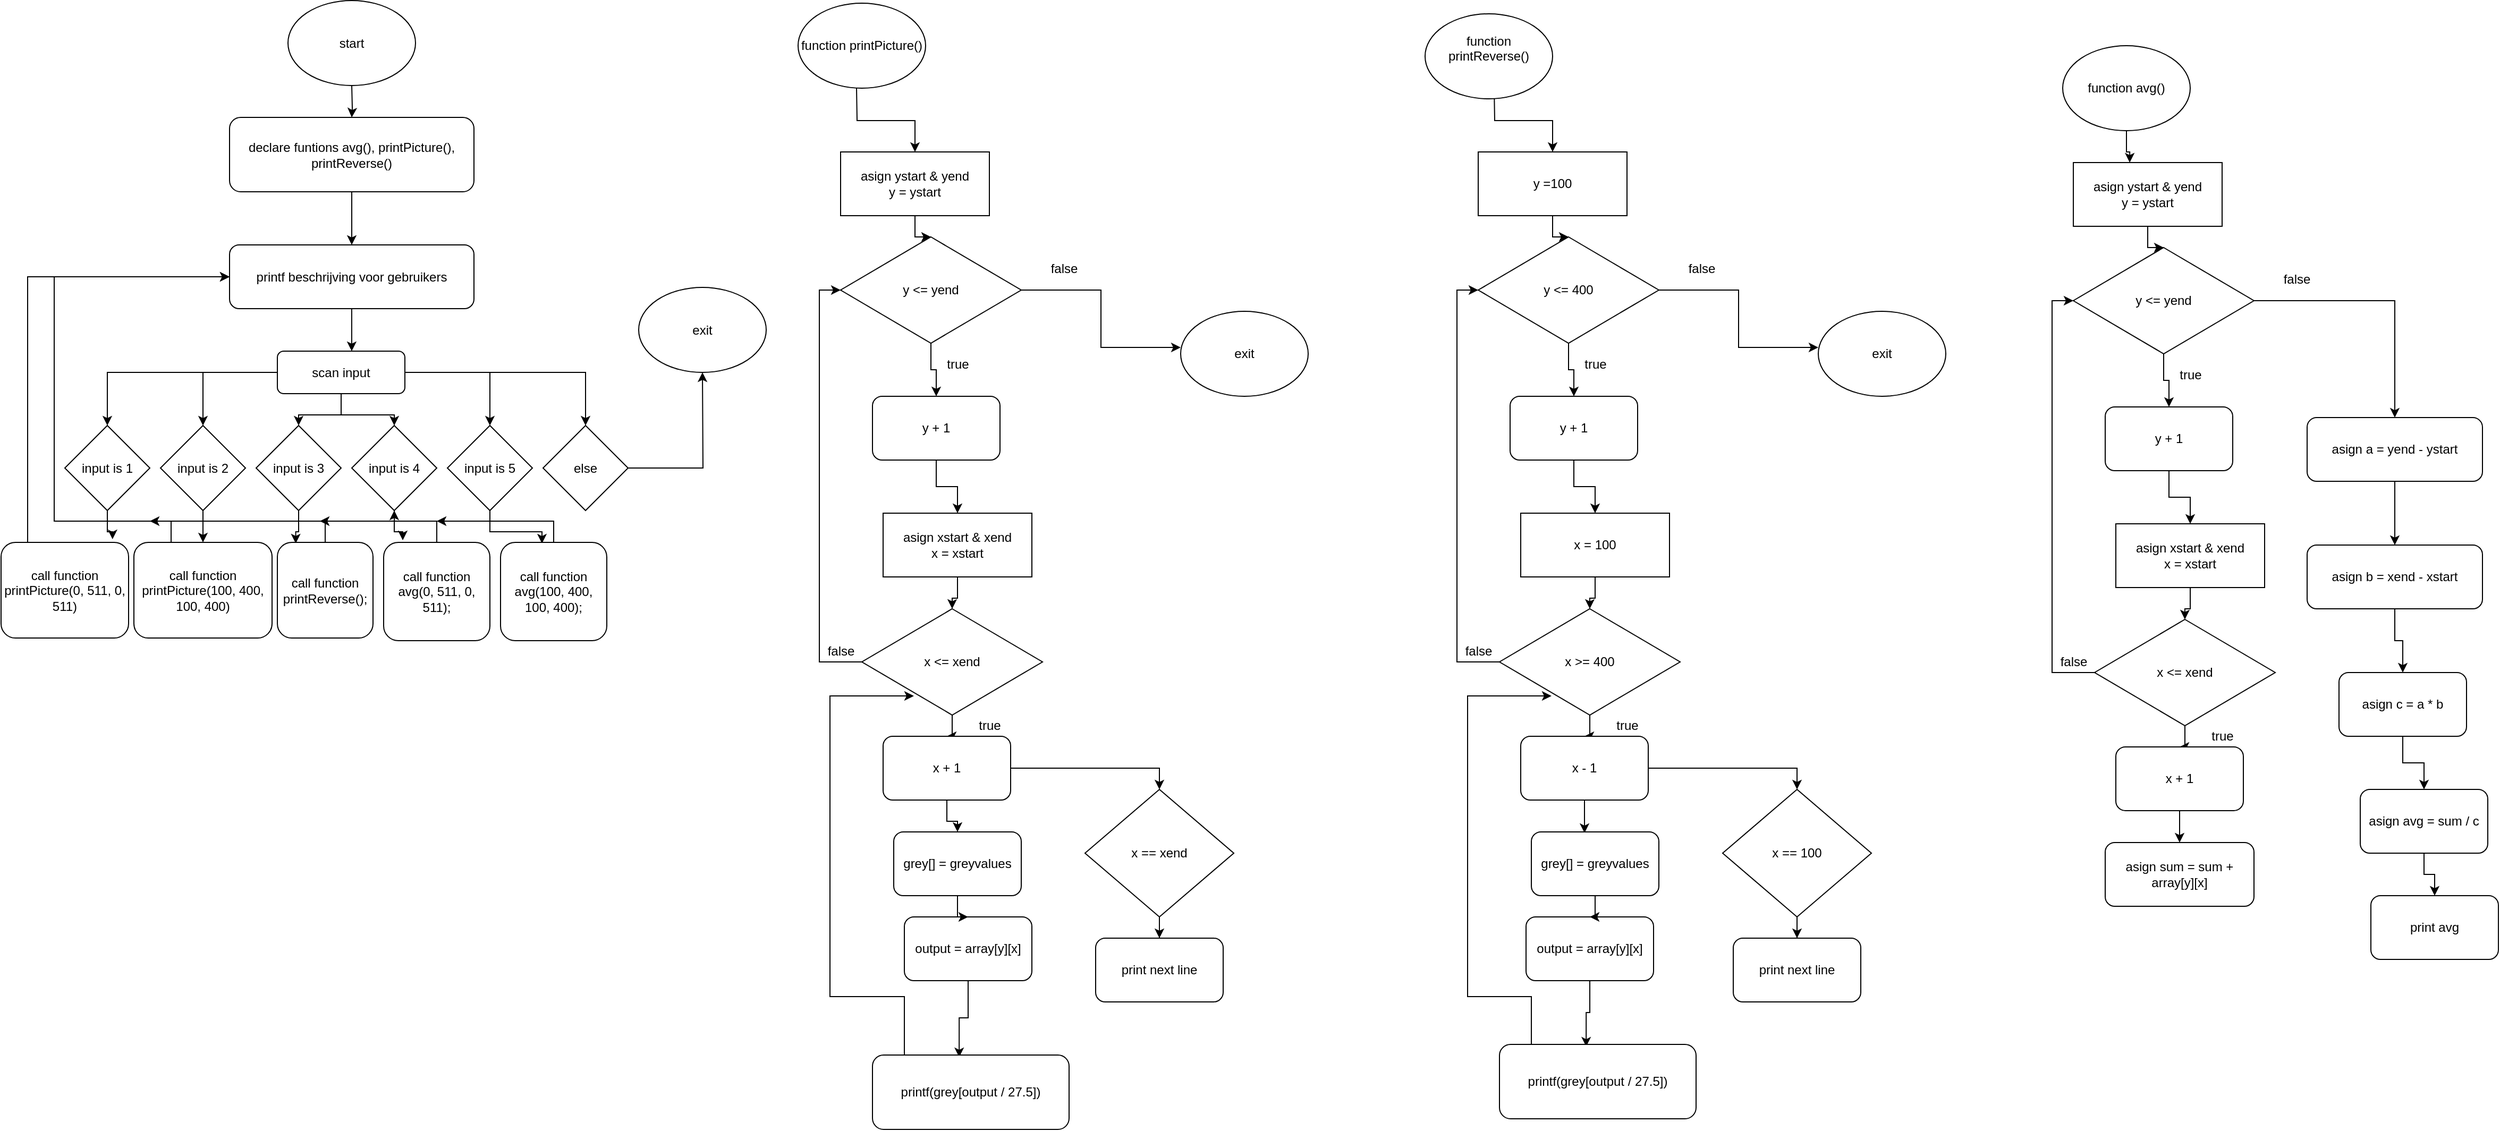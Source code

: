 <mxfile version="15.7.0" type="device"><diagram id="C5RBs43oDa-KdzZeNtuy" name="Page-1"><mxGraphModel dx="2205" dy="969" grid="1" gridSize="10" guides="1" tooltips="1" connect="1" arrows="1" fold="1" page="1" pageScale="1" pageWidth="3300" pageHeight="4681" math="0" shadow="0"><root><mxCell id="WIyWlLk6GJQsqaUBKTNV-0"/><mxCell id="WIyWlLk6GJQsqaUBKTNV-1" parent="WIyWlLk6GJQsqaUBKTNV-0"/><mxCell id="0Nv8H7RHDNcC_Y5Ck9wD-3" style="edgeStyle=orthogonalEdgeStyle;rounded=0;orthogonalLoop=1;jettySize=auto;html=1;" parent="WIyWlLk6GJQsqaUBKTNV-1" target="0Nv8H7RHDNcC_Y5Ck9wD-1" edge="1"><mxGeometry relative="1" as="geometry"><mxPoint x="640" y="157.5" as="sourcePoint"/></mxGeometry></mxCell><mxCell id="0Nv8H7RHDNcC_Y5Ck9wD-5" style="edgeStyle=orthogonalEdgeStyle;rounded=0;orthogonalLoop=1;jettySize=auto;html=1;entryX=0.5;entryY=0;entryDx=0;entryDy=0;" parent="WIyWlLk6GJQsqaUBKTNV-1" source="0Nv8H7RHDNcC_Y5Ck9wD-1" target="0Nv8H7RHDNcC_Y5Ck9wD-4" edge="1"><mxGeometry relative="1" as="geometry"/></mxCell><mxCell id="0Nv8H7RHDNcC_Y5Ck9wD-1" value="declare funtions avg(), printPicture(), printReverse()" style="rounded=1;whiteSpace=wrap;html=1;fontSize=12;glass=0;strokeWidth=1;shadow=0;" parent="WIyWlLk6GJQsqaUBKTNV-1" vertex="1"><mxGeometry x="525" y="187.5" width="230" height="70" as="geometry"/></mxCell><mxCell id="0Nv8H7RHDNcC_Y5Ck9wD-7" style="edgeStyle=orthogonalEdgeStyle;rounded=0;orthogonalLoop=1;jettySize=auto;html=1;entryX=0.583;entryY=0;entryDx=0;entryDy=0;entryPerimeter=0;" parent="WIyWlLk6GJQsqaUBKTNV-1" source="0Nv8H7RHDNcC_Y5Ck9wD-4" target="0Nv8H7RHDNcC_Y5Ck9wD-6" edge="1"><mxGeometry relative="1" as="geometry"/></mxCell><mxCell id="0Nv8H7RHDNcC_Y5Ck9wD-4" value="printf beschrijving voor gebruikers" style="rounded=1;whiteSpace=wrap;html=1;fontSize=12;glass=0;strokeWidth=1;shadow=0;" parent="WIyWlLk6GJQsqaUBKTNV-1" vertex="1"><mxGeometry x="525" y="307.5" width="230" height="60" as="geometry"/></mxCell><mxCell id="0Nv8H7RHDNcC_Y5Ck9wD-36" style="edgeStyle=orthogonalEdgeStyle;rounded=0;orthogonalLoop=1;jettySize=auto;html=1;entryX=0.5;entryY=0;entryDx=0;entryDy=0;" parent="WIyWlLk6GJQsqaUBKTNV-1" source="0Nv8H7RHDNcC_Y5Ck9wD-6" target="0Nv8H7RHDNcC_Y5Ck9wD-8" edge="1"><mxGeometry relative="1" as="geometry"/></mxCell><mxCell id="0Nv8H7RHDNcC_Y5Ck9wD-37" style="edgeStyle=orthogonalEdgeStyle;rounded=0;orthogonalLoop=1;jettySize=auto;html=1;entryX=0.5;entryY=0;entryDx=0;entryDy=0;" parent="WIyWlLk6GJQsqaUBKTNV-1" source="0Nv8H7RHDNcC_Y5Ck9wD-6" target="0Nv8H7RHDNcC_Y5Ck9wD-9" edge="1"><mxGeometry relative="1" as="geometry"/></mxCell><mxCell id="0Nv8H7RHDNcC_Y5Ck9wD-38" style="edgeStyle=orthogonalEdgeStyle;rounded=0;orthogonalLoop=1;jettySize=auto;html=1;" parent="WIyWlLk6GJQsqaUBKTNV-1" source="0Nv8H7RHDNcC_Y5Ck9wD-6" target="0Nv8H7RHDNcC_Y5Ck9wD-10" edge="1"><mxGeometry relative="1" as="geometry"/></mxCell><mxCell id="0Nv8H7RHDNcC_Y5Ck9wD-39" style="edgeStyle=orthogonalEdgeStyle;rounded=0;orthogonalLoop=1;jettySize=auto;html=1;entryX=0.5;entryY=0;entryDx=0;entryDy=0;" parent="WIyWlLk6GJQsqaUBKTNV-1" source="0Nv8H7RHDNcC_Y5Ck9wD-6" target="0Nv8H7RHDNcC_Y5Ck9wD-11" edge="1"><mxGeometry relative="1" as="geometry"/></mxCell><mxCell id="0Nv8H7RHDNcC_Y5Ck9wD-40" style="edgeStyle=orthogonalEdgeStyle;rounded=0;orthogonalLoop=1;jettySize=auto;html=1;entryX=0.5;entryY=0;entryDx=0;entryDy=0;" parent="WIyWlLk6GJQsqaUBKTNV-1" source="0Nv8H7RHDNcC_Y5Ck9wD-6" target="0Nv8H7RHDNcC_Y5Ck9wD-12" edge="1"><mxGeometry relative="1" as="geometry"/></mxCell><mxCell id="0Nv8H7RHDNcC_Y5Ck9wD-41" style="edgeStyle=orthogonalEdgeStyle;rounded=0;orthogonalLoop=1;jettySize=auto;html=1;entryX=0.5;entryY=0;entryDx=0;entryDy=0;" parent="WIyWlLk6GJQsqaUBKTNV-1" source="0Nv8H7RHDNcC_Y5Ck9wD-6" target="0Nv8H7RHDNcC_Y5Ck9wD-35" edge="1"><mxGeometry relative="1" as="geometry"/></mxCell><mxCell id="0Nv8H7RHDNcC_Y5Ck9wD-6" value="scan input" style="rounded=1;whiteSpace=wrap;html=1;fontSize=12;glass=0;strokeWidth=1;shadow=0;" parent="WIyWlLk6GJQsqaUBKTNV-1" vertex="1"><mxGeometry x="570" y="407.5" width="120" height="40" as="geometry"/></mxCell><mxCell id="0Nv8H7RHDNcC_Y5Ck9wD-86" style="edgeStyle=orthogonalEdgeStyle;rounded=0;orthogonalLoop=1;jettySize=auto;html=1;entryX=0.874;entryY=-0.033;entryDx=0;entryDy=0;entryPerimeter=0;" parent="WIyWlLk6GJQsqaUBKTNV-1" source="0Nv8H7RHDNcC_Y5Ck9wD-8" target="0Nv8H7RHDNcC_Y5Ck9wD-48" edge="1"><mxGeometry relative="1" as="geometry"/></mxCell><mxCell id="0Nv8H7RHDNcC_Y5Ck9wD-8" value="input is 1" style="rhombus;whiteSpace=wrap;html=1;" parent="WIyWlLk6GJQsqaUBKTNV-1" vertex="1"><mxGeometry x="370" y="477.5" width="80" height="80" as="geometry"/></mxCell><mxCell id="0Nv8H7RHDNcC_Y5Ck9wD-89" style="edgeStyle=orthogonalEdgeStyle;rounded=0;orthogonalLoop=1;jettySize=auto;html=1;entryX=0.5;entryY=0;entryDx=0;entryDy=0;" parent="WIyWlLk6GJQsqaUBKTNV-1" source="0Nv8H7RHDNcC_Y5Ck9wD-9" target="0Nv8H7RHDNcC_Y5Ck9wD-88" edge="1"><mxGeometry relative="1" as="geometry"/></mxCell><mxCell id="0Nv8H7RHDNcC_Y5Ck9wD-9" value="input is 2" style="rhombus;whiteSpace=wrap;html=1;" parent="WIyWlLk6GJQsqaUBKTNV-1" vertex="1"><mxGeometry x="460" y="477.5" width="80" height="80" as="geometry"/></mxCell><mxCell id="0Nv8H7RHDNcC_Y5Ck9wD-92" style="edgeStyle=orthogonalEdgeStyle;rounded=0;orthogonalLoop=1;jettySize=auto;html=1;entryX=0.192;entryY=0.011;entryDx=0;entryDy=0;entryPerimeter=0;" parent="WIyWlLk6GJQsqaUBKTNV-1" source="0Nv8H7RHDNcC_Y5Ck9wD-10" target="0Nv8H7RHDNcC_Y5Ck9wD-91" edge="1"><mxGeometry relative="1" as="geometry"/></mxCell><mxCell id="0Nv8H7RHDNcC_Y5Ck9wD-10" value="input is 3" style="rhombus;whiteSpace=wrap;html=1;" parent="WIyWlLk6GJQsqaUBKTNV-1" vertex="1"><mxGeometry x="550" y="477.5" width="80" height="80" as="geometry"/></mxCell><mxCell id="0Nv8H7RHDNcC_Y5Ck9wD-135" style="edgeStyle=orthogonalEdgeStyle;rounded=0;orthogonalLoop=1;jettySize=auto;html=1;entryX=0.18;entryY=-0.022;entryDx=0;entryDy=0;entryPerimeter=0;" parent="WIyWlLk6GJQsqaUBKTNV-1" source="0Nv8H7RHDNcC_Y5Ck9wD-11" target="0Nv8H7RHDNcC_Y5Ck9wD-134" edge="1"><mxGeometry relative="1" as="geometry"/></mxCell><mxCell id="0Nv8H7RHDNcC_Y5Ck9wD-11" value="input is 4" style="rhombus;whiteSpace=wrap;html=1;" parent="WIyWlLk6GJQsqaUBKTNV-1" vertex="1"><mxGeometry x="640" y="477.5" width="80" height="80" as="geometry"/></mxCell><mxCell id="0Nv8H7RHDNcC_Y5Ck9wD-137" style="edgeStyle=orthogonalEdgeStyle;rounded=0;orthogonalLoop=1;jettySize=auto;html=1;entryX=0.39;entryY=0.011;entryDx=0;entryDy=0;entryPerimeter=0;" parent="WIyWlLk6GJQsqaUBKTNV-1" source="0Nv8H7RHDNcC_Y5Ck9wD-12" target="0Nv8H7RHDNcC_Y5Ck9wD-136" edge="1"><mxGeometry relative="1" as="geometry"/></mxCell><mxCell id="0Nv8H7RHDNcC_Y5Ck9wD-12" value="input is 5" style="rhombus;whiteSpace=wrap;html=1;" parent="WIyWlLk6GJQsqaUBKTNV-1" vertex="1"><mxGeometry x="730" y="477.5" width="80" height="80" as="geometry"/></mxCell><mxCell id="0Nv8H7RHDNcC_Y5Ck9wD-47" style="edgeStyle=orthogonalEdgeStyle;rounded=0;orthogonalLoop=1;jettySize=auto;html=1;entryX=0.5;entryY=1;entryDx=0;entryDy=0;" parent="WIyWlLk6GJQsqaUBKTNV-1" source="0Nv8H7RHDNcC_Y5Ck9wD-35" edge="1"><mxGeometry relative="1" as="geometry"><mxPoint x="970" y="427.5" as="targetPoint"/></mxGeometry></mxCell><mxCell id="0Nv8H7RHDNcC_Y5Ck9wD-35" value="else" style="rhombus;whiteSpace=wrap;html=1;" parent="WIyWlLk6GJQsqaUBKTNV-1" vertex="1"><mxGeometry x="820" y="477.5" width="80" height="80" as="geometry"/></mxCell><mxCell id="0Nv8H7RHDNcC_Y5Ck9wD-87" style="edgeStyle=orthogonalEdgeStyle;rounded=0;orthogonalLoop=1;jettySize=auto;html=1;entryX=0;entryY=0.5;entryDx=0;entryDy=0;" parent="WIyWlLk6GJQsqaUBKTNV-1" source="0Nv8H7RHDNcC_Y5Ck9wD-48" target="0Nv8H7RHDNcC_Y5Ck9wD-4" edge="1"><mxGeometry relative="1" as="geometry"><Array as="points"><mxPoint x="335" y="337.5"/></Array></mxGeometry></mxCell><mxCell id="0Nv8H7RHDNcC_Y5Ck9wD-48" value="call function printPicture(0, 511, 0, 511)" style="rounded=1;whiteSpace=wrap;html=1;fontSize=12;glass=0;strokeWidth=1;shadow=0;" parent="WIyWlLk6GJQsqaUBKTNV-1" vertex="1"><mxGeometry x="310" y="587.5" width="120" height="90" as="geometry"/></mxCell><mxCell id="0Nv8H7RHDNcC_Y5Ck9wD-58" style="edgeStyle=orthogonalEdgeStyle;rounded=0;orthogonalLoop=1;jettySize=auto;html=1;" parent="WIyWlLk6GJQsqaUBKTNV-1" source="0Nv8H7RHDNcC_Y5Ck9wD-54" target="0Nv8H7RHDNcC_Y5Ck9wD-56" edge="1"><mxGeometry relative="1" as="geometry"/></mxCell><mxCell id="0Nv8H7RHDNcC_Y5Ck9wD-54" value="&lt;div&gt;asign ystart &amp;amp; yend&lt;/div&gt;&lt;div&gt;y = ystart&lt;br&gt;&lt;/div&gt;" style="rounded=0;whiteSpace=wrap;html=1;" parent="WIyWlLk6GJQsqaUBKTNV-1" vertex="1"><mxGeometry x="1100" y="220" width="140" height="60" as="geometry"/></mxCell><mxCell id="0Nv8H7RHDNcC_Y5Ck9wD-59" style="edgeStyle=orthogonalEdgeStyle;rounded=0;orthogonalLoop=1;jettySize=auto;html=1;entryX=0.5;entryY=0;entryDx=0;entryDy=0;" parent="WIyWlLk6GJQsqaUBKTNV-1" source="0Nv8H7RHDNcC_Y5Ck9wD-56" target="0Nv8H7RHDNcC_Y5Ck9wD-57" edge="1"><mxGeometry relative="1" as="geometry"/></mxCell><mxCell id="0Nv8H7RHDNcC_Y5Ck9wD-83" style="edgeStyle=orthogonalEdgeStyle;rounded=0;orthogonalLoop=1;jettySize=auto;html=1;entryX=0;entryY=0.425;entryDx=0;entryDy=0;entryPerimeter=0;" parent="WIyWlLk6GJQsqaUBKTNV-1" source="0Nv8H7RHDNcC_Y5Ck9wD-56" target="0Nv8H7RHDNcC_Y5Ck9wD-82" edge="1"><mxGeometry relative="1" as="geometry"/></mxCell><mxCell id="0Nv8H7RHDNcC_Y5Ck9wD-56" value="y &amp;lt;= yend" style="rhombus;whiteSpace=wrap;html=1;" parent="WIyWlLk6GJQsqaUBKTNV-1" vertex="1"><mxGeometry x="1100" y="300" width="170" height="100" as="geometry"/></mxCell><mxCell id="0Nv8H7RHDNcC_Y5Ck9wD-62" style="edgeStyle=orthogonalEdgeStyle;rounded=0;orthogonalLoop=1;jettySize=auto;html=1;" parent="WIyWlLk6GJQsqaUBKTNV-1" source="0Nv8H7RHDNcC_Y5Ck9wD-57" target="0Nv8H7RHDNcC_Y5Ck9wD-61" edge="1"><mxGeometry relative="1" as="geometry"/></mxCell><mxCell id="0Nv8H7RHDNcC_Y5Ck9wD-57" value="y + 1" style="rounded=1;whiteSpace=wrap;html=1;" parent="WIyWlLk6GJQsqaUBKTNV-1" vertex="1"><mxGeometry x="1130" y="450" width="120" height="60" as="geometry"/></mxCell><mxCell id="0Nv8H7RHDNcC_Y5Ck9wD-60" value="&lt;div&gt;true&lt;/div&gt;" style="text;html=1;align=center;verticalAlign=middle;resizable=0;points=[];autosize=1;strokeColor=none;fillColor=none;" parent="WIyWlLk6GJQsqaUBKTNV-1" vertex="1"><mxGeometry x="1190" y="410" width="40" height="20" as="geometry"/></mxCell><mxCell id="0Nv8H7RHDNcC_Y5Ck9wD-64" style="edgeStyle=orthogonalEdgeStyle;rounded=0;orthogonalLoop=1;jettySize=auto;html=1;" parent="WIyWlLk6GJQsqaUBKTNV-1" source="0Nv8H7RHDNcC_Y5Ck9wD-61" target="0Nv8H7RHDNcC_Y5Ck9wD-63" edge="1"><mxGeometry relative="1" as="geometry"/></mxCell><mxCell id="0Nv8H7RHDNcC_Y5Ck9wD-61" value="&lt;div&gt;asign xstart &amp;amp; xend&lt;br&gt;&lt;/div&gt;&lt;div&gt;x = xstart&lt;br&gt;&lt;/div&gt;" style="rounded=0;whiteSpace=wrap;html=1;" parent="WIyWlLk6GJQsqaUBKTNV-1" vertex="1"><mxGeometry x="1140" y="560" width="140" height="60" as="geometry"/></mxCell><mxCell id="0Nv8H7RHDNcC_Y5Ck9wD-66" style="edgeStyle=orthogonalEdgeStyle;rounded=0;orthogonalLoop=1;jettySize=auto;html=1;" parent="WIyWlLk6GJQsqaUBKTNV-1" source="0Nv8H7RHDNcC_Y5Ck9wD-63" target="0Nv8H7RHDNcC_Y5Ck9wD-65" edge="1"><mxGeometry relative="1" as="geometry"/></mxCell><mxCell id="0Nv8H7RHDNcC_Y5Ck9wD-76" style="edgeStyle=orthogonalEdgeStyle;rounded=0;orthogonalLoop=1;jettySize=auto;html=1;entryX=0;entryY=0.5;entryDx=0;entryDy=0;" parent="WIyWlLk6GJQsqaUBKTNV-1" source="0Nv8H7RHDNcC_Y5Ck9wD-63" target="0Nv8H7RHDNcC_Y5Ck9wD-56" edge="1"><mxGeometry relative="1" as="geometry"><mxPoint x="1040" y="350" as="targetPoint"/><Array as="points"><mxPoint x="1080" y="700"/><mxPoint x="1080" y="350"/></Array></mxGeometry></mxCell><mxCell id="0Nv8H7RHDNcC_Y5Ck9wD-63" value="x &amp;lt;= xend" style="rhombus;whiteSpace=wrap;html=1;" parent="WIyWlLk6GJQsqaUBKTNV-1" vertex="1"><mxGeometry x="1120" y="650" width="170" height="100" as="geometry"/></mxCell><mxCell id="0Nv8H7RHDNcC_Y5Ck9wD-73" style="edgeStyle=orthogonalEdgeStyle;rounded=0;orthogonalLoop=1;jettySize=auto;html=1;entryX=0.5;entryY=0;entryDx=0;entryDy=0;" parent="WIyWlLk6GJQsqaUBKTNV-1" source="0Nv8H7RHDNcC_Y5Ck9wD-65" target="0Nv8H7RHDNcC_Y5Ck9wD-72" edge="1"><mxGeometry relative="1" as="geometry"/></mxCell><mxCell id="0Nv8H7RHDNcC_Y5Ck9wD-124" style="edgeStyle=orthogonalEdgeStyle;rounded=0;orthogonalLoop=1;jettySize=auto;html=1;" parent="WIyWlLk6GJQsqaUBKTNV-1" source="0Nv8H7RHDNcC_Y5Ck9wD-65" target="0Nv8H7RHDNcC_Y5Ck9wD-123" edge="1"><mxGeometry relative="1" as="geometry"/></mxCell><mxCell id="0Nv8H7RHDNcC_Y5Ck9wD-65" value="x + 1" style="rounded=1;whiteSpace=wrap;html=1;" parent="WIyWlLk6GJQsqaUBKTNV-1" vertex="1"><mxGeometry x="1140" y="770" width="120" height="60" as="geometry"/></mxCell><mxCell id="0Nv8H7RHDNcC_Y5Ck9wD-68" style="edgeStyle=orthogonalEdgeStyle;rounded=0;orthogonalLoop=1;jettySize=auto;html=1;entryX=0.5;entryY=0;entryDx=0;entryDy=0;" parent="WIyWlLk6GJQsqaUBKTNV-1" target="0Nv8H7RHDNcC_Y5Ck9wD-54" edge="1"><mxGeometry relative="1" as="geometry"><mxPoint x="1115" y="160" as="sourcePoint"/></mxGeometry></mxCell><mxCell id="0Nv8H7RHDNcC_Y5Ck9wD-80" style="edgeStyle=orthogonalEdgeStyle;rounded=0;orthogonalLoop=1;jettySize=auto;html=1;entryX=0.441;entryY=0.029;entryDx=0;entryDy=0;entryPerimeter=0;" parent="WIyWlLk6GJQsqaUBKTNV-1" source="0Nv8H7RHDNcC_Y5Ck9wD-69" target="0Nv8H7RHDNcC_Y5Ck9wD-78" edge="1"><mxGeometry relative="1" as="geometry"/></mxCell><mxCell id="0Nv8H7RHDNcC_Y5Ck9wD-69" value="output = array[y][x]" style="rounded=1;whiteSpace=wrap;html=1;" parent="WIyWlLk6GJQsqaUBKTNV-1" vertex="1"><mxGeometry x="1160" y="940" width="120" height="60" as="geometry"/></mxCell><mxCell id="0Nv8H7RHDNcC_Y5Ck9wD-71" value="true" style="text;html=1;align=center;verticalAlign=middle;resizable=0;points=[];autosize=1;strokeColor=none;fillColor=none;" parent="WIyWlLk6GJQsqaUBKTNV-1" vertex="1"><mxGeometry x="1220" y="750" width="40" height="20" as="geometry"/></mxCell><mxCell id="0Nv8H7RHDNcC_Y5Ck9wD-75" style="edgeStyle=orthogonalEdgeStyle;rounded=0;orthogonalLoop=1;jettySize=auto;html=1;" parent="WIyWlLk6GJQsqaUBKTNV-1" source="0Nv8H7RHDNcC_Y5Ck9wD-72" target="0Nv8H7RHDNcC_Y5Ck9wD-74" edge="1"><mxGeometry relative="1" as="geometry"/></mxCell><mxCell id="0Nv8H7RHDNcC_Y5Ck9wD-72" value="x == xend" style="rhombus;whiteSpace=wrap;html=1;" parent="WIyWlLk6GJQsqaUBKTNV-1" vertex="1"><mxGeometry x="1330" y="820" width="140" height="120" as="geometry"/></mxCell><mxCell id="0Nv8H7RHDNcC_Y5Ck9wD-74" value="print next line" style="rounded=1;whiteSpace=wrap;html=1;" parent="WIyWlLk6GJQsqaUBKTNV-1" vertex="1"><mxGeometry x="1340" y="960" width="120" height="60" as="geometry"/></mxCell><mxCell id="0Nv8H7RHDNcC_Y5Ck9wD-77" value="false" style="text;html=1;align=center;verticalAlign=middle;resizable=0;points=[];autosize=1;strokeColor=none;fillColor=none;" parent="WIyWlLk6GJQsqaUBKTNV-1" vertex="1"><mxGeometry x="1080" y="680" width="40" height="20" as="geometry"/></mxCell><mxCell id="0Nv8H7RHDNcC_Y5Ck9wD-81" style="edgeStyle=orthogonalEdgeStyle;rounded=0;orthogonalLoop=1;jettySize=auto;html=1;entryX=0.288;entryY=0.82;entryDx=0;entryDy=0;entryPerimeter=0;" parent="WIyWlLk6GJQsqaUBKTNV-1" source="0Nv8H7RHDNcC_Y5Ck9wD-78" target="0Nv8H7RHDNcC_Y5Ck9wD-63" edge="1"><mxGeometry relative="1" as="geometry"><Array as="points"><mxPoint x="1160" y="1015"/><mxPoint x="1090" y="1015"/><mxPoint x="1090" y="732"/></Array></mxGeometry></mxCell><mxCell id="0Nv8H7RHDNcC_Y5Ck9wD-78" value="printf(grey[output / 27.5])" style="rounded=1;whiteSpace=wrap;html=1;" parent="WIyWlLk6GJQsqaUBKTNV-1" vertex="1"><mxGeometry x="1130" y="1070" width="185" height="70" as="geometry"/></mxCell><mxCell id="0Nv8H7RHDNcC_Y5Ck9wD-82" value="&lt;div&gt;exit&lt;/div&gt;" style="ellipse;whiteSpace=wrap;html=1;" parent="WIyWlLk6GJQsqaUBKTNV-1" vertex="1"><mxGeometry x="1420" y="370" width="120" height="80" as="geometry"/></mxCell><mxCell id="0Nv8H7RHDNcC_Y5Ck9wD-84" value="false" style="text;html=1;align=center;verticalAlign=middle;resizable=0;points=[];autosize=1;strokeColor=none;fillColor=none;" parent="WIyWlLk6GJQsqaUBKTNV-1" vertex="1"><mxGeometry x="1290" y="320" width="40" height="20" as="geometry"/></mxCell><mxCell id="0Nv8H7RHDNcC_Y5Ck9wD-90" style="edgeStyle=orthogonalEdgeStyle;rounded=0;orthogonalLoop=1;jettySize=auto;html=1;entryX=0;entryY=0.5;entryDx=0;entryDy=0;" parent="WIyWlLk6GJQsqaUBKTNV-1" source="0Nv8H7RHDNcC_Y5Ck9wD-88" target="0Nv8H7RHDNcC_Y5Ck9wD-4" edge="1"><mxGeometry relative="1" as="geometry"><Array as="points"><mxPoint x="470" y="567.5"/><mxPoint x="360" y="567.5"/><mxPoint x="360" y="337.5"/></Array></mxGeometry></mxCell><mxCell id="0Nv8H7RHDNcC_Y5Ck9wD-88" value="call function printPicture(100, 400, 100, 400)" style="rounded=1;whiteSpace=wrap;html=1;fontSize=12;glass=0;strokeWidth=1;shadow=0;" parent="WIyWlLk6GJQsqaUBKTNV-1" vertex="1"><mxGeometry x="435" y="587.5" width="130" height="90" as="geometry"/></mxCell><mxCell id="0Nv8H7RHDNcC_Y5Ck9wD-93" style="edgeStyle=orthogonalEdgeStyle;rounded=0;orthogonalLoop=1;jettySize=auto;html=1;" parent="WIyWlLk6GJQsqaUBKTNV-1" source="0Nv8H7RHDNcC_Y5Ck9wD-91" edge="1"><mxGeometry relative="1" as="geometry"><mxPoint x="450" y="567.5" as="targetPoint"/><Array as="points"><mxPoint x="615" y="567.5"/></Array></mxGeometry></mxCell><mxCell id="0Nv8H7RHDNcC_Y5Ck9wD-139" value="" style="edgeStyle=orthogonalEdgeStyle;rounded=0;orthogonalLoop=1;jettySize=auto;html=1;" parent="WIyWlLk6GJQsqaUBKTNV-1" source="0Nv8H7RHDNcC_Y5Ck9wD-91" target="0Nv8H7RHDNcC_Y5Ck9wD-11" edge="1"><mxGeometry relative="1" as="geometry"/></mxCell><mxCell id="0Nv8H7RHDNcC_Y5Ck9wD-91" value="call function printReverse();" style="rounded=1;whiteSpace=wrap;html=1;fontSize=12;glass=0;strokeWidth=1;shadow=0;" parent="WIyWlLk6GJQsqaUBKTNV-1" vertex="1"><mxGeometry x="570" y="587.5" width="90" height="90" as="geometry"/></mxCell><mxCell id="0Nv8H7RHDNcC_Y5Ck9wD-94" style="edgeStyle=orthogonalEdgeStyle;rounded=0;orthogonalLoop=1;jettySize=auto;html=1;" parent="WIyWlLk6GJQsqaUBKTNV-1" source="0Nv8H7RHDNcC_Y5Ck9wD-95" target="0Nv8H7RHDNcC_Y5Ck9wD-98" edge="1"><mxGeometry relative="1" as="geometry"/></mxCell><mxCell id="0Nv8H7RHDNcC_Y5Ck9wD-95" value="y =100" style="rounded=0;whiteSpace=wrap;html=1;" parent="WIyWlLk6GJQsqaUBKTNV-1" vertex="1"><mxGeometry x="1700" y="220" width="140" height="60" as="geometry"/></mxCell><mxCell id="0Nv8H7RHDNcC_Y5Ck9wD-96" style="edgeStyle=orthogonalEdgeStyle;rounded=0;orthogonalLoop=1;jettySize=auto;html=1;entryX=0.5;entryY=0;entryDx=0;entryDy=0;" parent="WIyWlLk6GJQsqaUBKTNV-1" source="0Nv8H7RHDNcC_Y5Ck9wD-98" target="0Nv8H7RHDNcC_Y5Ck9wD-100" edge="1"><mxGeometry relative="1" as="geometry"/></mxCell><mxCell id="0Nv8H7RHDNcC_Y5Ck9wD-97" style="edgeStyle=orthogonalEdgeStyle;rounded=0;orthogonalLoop=1;jettySize=auto;html=1;entryX=0;entryY=0.425;entryDx=0;entryDy=0;entryPerimeter=0;" parent="WIyWlLk6GJQsqaUBKTNV-1" source="0Nv8H7RHDNcC_Y5Ck9wD-98" target="0Nv8H7RHDNcC_Y5Ck9wD-121" edge="1"><mxGeometry relative="1" as="geometry"/></mxCell><mxCell id="0Nv8H7RHDNcC_Y5Ck9wD-98" value="y &amp;lt;= 400" style="rhombus;whiteSpace=wrap;html=1;" parent="WIyWlLk6GJQsqaUBKTNV-1" vertex="1"><mxGeometry x="1700" y="300" width="170" height="100" as="geometry"/></mxCell><mxCell id="0Nv8H7RHDNcC_Y5Ck9wD-99" style="edgeStyle=orthogonalEdgeStyle;rounded=0;orthogonalLoop=1;jettySize=auto;html=1;" parent="WIyWlLk6GJQsqaUBKTNV-1" source="0Nv8H7RHDNcC_Y5Ck9wD-100" target="0Nv8H7RHDNcC_Y5Ck9wD-103" edge="1"><mxGeometry relative="1" as="geometry"/></mxCell><mxCell id="0Nv8H7RHDNcC_Y5Ck9wD-100" value="y + 1" style="rounded=1;whiteSpace=wrap;html=1;" parent="WIyWlLk6GJQsqaUBKTNV-1" vertex="1"><mxGeometry x="1730" y="450" width="120" height="60" as="geometry"/></mxCell><mxCell id="0Nv8H7RHDNcC_Y5Ck9wD-101" value="&lt;div&gt;true&lt;/div&gt;" style="text;html=1;align=center;verticalAlign=middle;resizable=0;points=[];autosize=1;strokeColor=none;fillColor=none;" parent="WIyWlLk6GJQsqaUBKTNV-1" vertex="1"><mxGeometry x="1790" y="410" width="40" height="20" as="geometry"/></mxCell><mxCell id="0Nv8H7RHDNcC_Y5Ck9wD-102" style="edgeStyle=orthogonalEdgeStyle;rounded=0;orthogonalLoop=1;jettySize=auto;html=1;" parent="WIyWlLk6GJQsqaUBKTNV-1" source="0Nv8H7RHDNcC_Y5Ck9wD-103" target="0Nv8H7RHDNcC_Y5Ck9wD-106" edge="1"><mxGeometry relative="1" as="geometry"/></mxCell><mxCell id="0Nv8H7RHDNcC_Y5Ck9wD-103" value="&lt;div&gt;x = 100&lt;br&gt;&lt;/div&gt;" style="rounded=0;whiteSpace=wrap;html=1;" parent="WIyWlLk6GJQsqaUBKTNV-1" vertex="1"><mxGeometry x="1740" y="560" width="140" height="60" as="geometry"/></mxCell><mxCell id="0Nv8H7RHDNcC_Y5Ck9wD-104" style="edgeStyle=orthogonalEdgeStyle;rounded=0;orthogonalLoop=1;jettySize=auto;html=1;" parent="WIyWlLk6GJQsqaUBKTNV-1" source="0Nv8H7RHDNcC_Y5Ck9wD-106" target="0Nv8H7RHDNcC_Y5Ck9wD-109" edge="1"><mxGeometry relative="1" as="geometry"/></mxCell><mxCell id="0Nv8H7RHDNcC_Y5Ck9wD-105" style="edgeStyle=orthogonalEdgeStyle;rounded=0;orthogonalLoop=1;jettySize=auto;html=1;entryX=0;entryY=0.5;entryDx=0;entryDy=0;" parent="WIyWlLk6GJQsqaUBKTNV-1" source="0Nv8H7RHDNcC_Y5Ck9wD-106" target="0Nv8H7RHDNcC_Y5Ck9wD-98" edge="1"><mxGeometry relative="1" as="geometry"><mxPoint x="1640" y="350" as="targetPoint"/><Array as="points"><mxPoint x="1680" y="700"/><mxPoint x="1680" y="350"/></Array></mxGeometry></mxCell><mxCell id="0Nv8H7RHDNcC_Y5Ck9wD-106" value="x &amp;gt;= 400" style="rhombus;whiteSpace=wrap;html=1;" parent="WIyWlLk6GJQsqaUBKTNV-1" vertex="1"><mxGeometry x="1720" y="650" width="170" height="100" as="geometry"/></mxCell><mxCell id="0Nv8H7RHDNcC_Y5Ck9wD-108" style="edgeStyle=orthogonalEdgeStyle;rounded=0;orthogonalLoop=1;jettySize=auto;html=1;entryX=0.5;entryY=0;entryDx=0;entryDy=0;" parent="WIyWlLk6GJQsqaUBKTNV-1" source="0Nv8H7RHDNcC_Y5Ck9wD-109" target="0Nv8H7RHDNcC_Y5Ck9wD-116" edge="1"><mxGeometry relative="1" as="geometry"/></mxCell><mxCell id="0Nv8H7RHDNcC_Y5Ck9wD-127" style="edgeStyle=orthogonalEdgeStyle;rounded=0;orthogonalLoop=1;jettySize=auto;html=1;entryX=0.417;entryY=0.017;entryDx=0;entryDy=0;entryPerimeter=0;" parent="WIyWlLk6GJQsqaUBKTNV-1" source="0Nv8H7RHDNcC_Y5Ck9wD-109" target="0Nv8H7RHDNcC_Y5Ck9wD-126" edge="1"><mxGeometry relative="1" as="geometry"/></mxCell><mxCell id="0Nv8H7RHDNcC_Y5Ck9wD-109" value="&lt;div&gt;x - 1&lt;/div&gt;" style="rounded=1;whiteSpace=wrap;html=1;" parent="WIyWlLk6GJQsqaUBKTNV-1" vertex="1"><mxGeometry x="1740" y="770" width="120" height="60" as="geometry"/></mxCell><mxCell id="0Nv8H7RHDNcC_Y5Ck9wD-110" style="edgeStyle=orthogonalEdgeStyle;rounded=0;orthogonalLoop=1;jettySize=auto;html=1;entryX=0.5;entryY=0;entryDx=0;entryDy=0;" parent="WIyWlLk6GJQsqaUBKTNV-1" target="0Nv8H7RHDNcC_Y5Ck9wD-95" edge="1"><mxGeometry relative="1" as="geometry"><mxPoint x="1715" y="160" as="sourcePoint"/></mxGeometry></mxCell><mxCell id="0Nv8H7RHDNcC_Y5Ck9wD-112" style="edgeStyle=orthogonalEdgeStyle;rounded=0;orthogonalLoop=1;jettySize=auto;html=1;entryX=0.441;entryY=0.029;entryDx=0;entryDy=0;entryPerimeter=0;" parent="WIyWlLk6GJQsqaUBKTNV-1" source="0Nv8H7RHDNcC_Y5Ck9wD-113" target="0Nv8H7RHDNcC_Y5Ck9wD-120" edge="1"><mxGeometry relative="1" as="geometry"/></mxCell><mxCell id="0Nv8H7RHDNcC_Y5Ck9wD-113" value="output = array[y][x]" style="rounded=1;whiteSpace=wrap;html=1;" parent="WIyWlLk6GJQsqaUBKTNV-1" vertex="1"><mxGeometry x="1745" y="940" width="120" height="60" as="geometry"/></mxCell><mxCell id="0Nv8H7RHDNcC_Y5Ck9wD-114" value="true" style="text;html=1;align=center;verticalAlign=middle;resizable=0;points=[];autosize=1;strokeColor=none;fillColor=none;" parent="WIyWlLk6GJQsqaUBKTNV-1" vertex="1"><mxGeometry x="1820" y="750" width="40" height="20" as="geometry"/></mxCell><mxCell id="0Nv8H7RHDNcC_Y5Ck9wD-115" style="edgeStyle=orthogonalEdgeStyle;rounded=0;orthogonalLoop=1;jettySize=auto;html=1;" parent="WIyWlLk6GJQsqaUBKTNV-1" source="0Nv8H7RHDNcC_Y5Ck9wD-116" target="0Nv8H7RHDNcC_Y5Ck9wD-117" edge="1"><mxGeometry relative="1" as="geometry"/></mxCell><mxCell id="0Nv8H7RHDNcC_Y5Ck9wD-116" value="x == 100" style="rhombus;whiteSpace=wrap;html=1;" parent="WIyWlLk6GJQsqaUBKTNV-1" vertex="1"><mxGeometry x="1930" y="820" width="140" height="120" as="geometry"/></mxCell><mxCell id="0Nv8H7RHDNcC_Y5Ck9wD-117" value="print next line" style="rounded=1;whiteSpace=wrap;html=1;" parent="WIyWlLk6GJQsqaUBKTNV-1" vertex="1"><mxGeometry x="1940" y="960" width="120" height="60" as="geometry"/></mxCell><mxCell id="0Nv8H7RHDNcC_Y5Ck9wD-118" value="false" style="text;html=1;align=center;verticalAlign=middle;resizable=0;points=[];autosize=1;strokeColor=none;fillColor=none;" parent="WIyWlLk6GJQsqaUBKTNV-1" vertex="1"><mxGeometry x="1680" y="680" width="40" height="20" as="geometry"/></mxCell><mxCell id="0Nv8H7RHDNcC_Y5Ck9wD-119" style="edgeStyle=orthogonalEdgeStyle;rounded=0;orthogonalLoop=1;jettySize=auto;html=1;entryX=0.288;entryY=0.82;entryDx=0;entryDy=0;entryPerimeter=0;" parent="WIyWlLk6GJQsqaUBKTNV-1" source="0Nv8H7RHDNcC_Y5Ck9wD-120" target="0Nv8H7RHDNcC_Y5Ck9wD-106" edge="1"><mxGeometry relative="1" as="geometry"><Array as="points"><mxPoint x="1750" y="1015"/><mxPoint x="1690" y="1015"/><mxPoint x="1690" y="732"/></Array></mxGeometry></mxCell><mxCell id="0Nv8H7RHDNcC_Y5Ck9wD-120" value="printf(grey[output / 27.5])" style="rounded=1;whiteSpace=wrap;html=1;" parent="WIyWlLk6GJQsqaUBKTNV-1" vertex="1"><mxGeometry x="1720" y="1060" width="185" height="70" as="geometry"/></mxCell><mxCell id="0Nv8H7RHDNcC_Y5Ck9wD-121" value="&lt;div&gt;exit&lt;/div&gt;" style="ellipse;whiteSpace=wrap;html=1;" parent="WIyWlLk6GJQsqaUBKTNV-1" vertex="1"><mxGeometry x="2020" y="370" width="120" height="80" as="geometry"/></mxCell><mxCell id="0Nv8H7RHDNcC_Y5Ck9wD-122" value="false" style="text;html=1;align=center;verticalAlign=middle;resizable=0;points=[];autosize=1;strokeColor=none;fillColor=none;" parent="WIyWlLk6GJQsqaUBKTNV-1" vertex="1"><mxGeometry x="1890" y="320" width="40" height="20" as="geometry"/></mxCell><mxCell id="0Nv8H7RHDNcC_Y5Ck9wD-125" style="edgeStyle=orthogonalEdgeStyle;rounded=0;orthogonalLoop=1;jettySize=auto;html=1;entryX=0.5;entryY=0;entryDx=0;entryDy=0;" parent="WIyWlLk6GJQsqaUBKTNV-1" source="0Nv8H7RHDNcC_Y5Ck9wD-123" target="0Nv8H7RHDNcC_Y5Ck9wD-69" edge="1"><mxGeometry relative="1" as="geometry"/></mxCell><mxCell id="0Nv8H7RHDNcC_Y5Ck9wD-123" value="grey[] = greyvalues" style="rounded=1;whiteSpace=wrap;html=1;" parent="WIyWlLk6GJQsqaUBKTNV-1" vertex="1"><mxGeometry x="1150" y="860" width="120" height="60" as="geometry"/></mxCell><mxCell id="0Nv8H7RHDNcC_Y5Ck9wD-128" style="edgeStyle=orthogonalEdgeStyle;rounded=0;orthogonalLoop=1;jettySize=auto;html=1;entryX=0.5;entryY=0;entryDx=0;entryDy=0;" parent="WIyWlLk6GJQsqaUBKTNV-1" source="0Nv8H7RHDNcC_Y5Ck9wD-126" target="0Nv8H7RHDNcC_Y5Ck9wD-113" edge="1"><mxGeometry relative="1" as="geometry"/></mxCell><mxCell id="0Nv8H7RHDNcC_Y5Ck9wD-126" value="grey[] = greyvalues" style="rounded=1;whiteSpace=wrap;html=1;" parent="WIyWlLk6GJQsqaUBKTNV-1" vertex="1"><mxGeometry x="1750" y="860" width="120" height="60" as="geometry"/></mxCell><mxCell id="0Nv8H7RHDNcC_Y5Ck9wD-129" value="function printPicture()" style="ellipse;whiteSpace=wrap;html=1;" parent="WIyWlLk6GJQsqaUBKTNV-1" vertex="1"><mxGeometry x="1060" y="80" width="120" height="80" as="geometry"/></mxCell><mxCell id="0Nv8H7RHDNcC_Y5Ck9wD-130" value="&#xA;function printReverse()&#xA;&#xA;" style="ellipse;whiteSpace=wrap;html=1;" parent="WIyWlLk6GJQsqaUBKTNV-1" vertex="1"><mxGeometry x="1650" y="90" width="120" height="80" as="geometry"/></mxCell><mxCell id="0Nv8H7RHDNcC_Y5Ck9wD-131" value="start" style="ellipse;whiteSpace=wrap;html=1;" parent="WIyWlLk6GJQsqaUBKTNV-1" vertex="1"><mxGeometry x="580" y="77.5" width="120" height="80" as="geometry"/></mxCell><mxCell id="0Nv8H7RHDNcC_Y5Ck9wD-132" value="&lt;div&gt;exit&lt;/div&gt;" style="ellipse;whiteSpace=wrap;html=1;" parent="WIyWlLk6GJQsqaUBKTNV-1" vertex="1"><mxGeometry x="910" y="347.5" width="120" height="80" as="geometry"/></mxCell><mxCell id="0Nv8H7RHDNcC_Y5Ck9wD-159" style="edgeStyle=orthogonalEdgeStyle;rounded=0;orthogonalLoop=1;jettySize=auto;html=1;entryX=0.379;entryY=0;entryDx=0;entryDy=0;entryPerimeter=0;" parent="WIyWlLk6GJQsqaUBKTNV-1" source="0Nv8H7RHDNcC_Y5Ck9wD-133" target="0Nv8H7RHDNcC_Y5Ck9wD-142" edge="1"><mxGeometry relative="1" as="geometry"/></mxCell><mxCell id="0Nv8H7RHDNcC_Y5Ck9wD-133" value="function avg()" style="ellipse;whiteSpace=wrap;html=1;" parent="WIyWlLk6GJQsqaUBKTNV-1" vertex="1"><mxGeometry x="2250" y="120" width="120" height="80" as="geometry"/></mxCell><mxCell id="0Nv8H7RHDNcC_Y5Ck9wD-138" style="edgeStyle=orthogonalEdgeStyle;rounded=0;orthogonalLoop=1;jettySize=auto;html=1;" parent="WIyWlLk6GJQsqaUBKTNV-1" source="0Nv8H7RHDNcC_Y5Ck9wD-134" edge="1"><mxGeometry relative="1" as="geometry"><mxPoint x="610" y="567.5" as="targetPoint"/><Array as="points"><mxPoint x="720" y="567.5"/></Array></mxGeometry></mxCell><mxCell id="0Nv8H7RHDNcC_Y5Ck9wD-134" value="call function avg(0, 511, 0, 511);" style="rounded=1;whiteSpace=wrap;html=1;" parent="WIyWlLk6GJQsqaUBKTNV-1" vertex="1"><mxGeometry x="670" y="587.5" width="100" height="92.5" as="geometry"/></mxCell><mxCell id="0Nv8H7RHDNcC_Y5Ck9wD-140" style="edgeStyle=orthogonalEdgeStyle;rounded=0;orthogonalLoop=1;jettySize=auto;html=1;" parent="WIyWlLk6GJQsqaUBKTNV-1" source="0Nv8H7RHDNcC_Y5Ck9wD-136" edge="1"><mxGeometry relative="1" as="geometry"><mxPoint x="720" y="567.5" as="targetPoint"/><Array as="points"><mxPoint x="830" y="567.5"/></Array></mxGeometry></mxCell><mxCell id="0Nv8H7RHDNcC_Y5Ck9wD-136" value="call function avg(100, 400, 100, 400);" style="rounded=1;whiteSpace=wrap;html=1;" parent="WIyWlLk6GJQsqaUBKTNV-1" vertex="1"><mxGeometry x="780" y="587.5" width="100" height="92.5" as="geometry"/></mxCell><mxCell id="0Nv8H7RHDNcC_Y5Ck9wD-141" style="edgeStyle=orthogonalEdgeStyle;rounded=0;orthogonalLoop=1;jettySize=auto;html=1;" parent="WIyWlLk6GJQsqaUBKTNV-1" source="0Nv8H7RHDNcC_Y5Ck9wD-142" target="0Nv8H7RHDNcC_Y5Ck9wD-145" edge="1"><mxGeometry relative="1" as="geometry"/></mxCell><mxCell id="0Nv8H7RHDNcC_Y5Ck9wD-142" value="&lt;div&gt;asign ystart &amp;amp; yend&lt;/div&gt;&lt;div&gt;y = ystart&lt;br&gt;&lt;/div&gt;" style="rounded=0;whiteSpace=wrap;html=1;" parent="WIyWlLk6GJQsqaUBKTNV-1" vertex="1"><mxGeometry x="2260" y="230" width="140" height="60" as="geometry"/></mxCell><mxCell id="0Nv8H7RHDNcC_Y5Ck9wD-143" style="edgeStyle=orthogonalEdgeStyle;rounded=0;orthogonalLoop=1;jettySize=auto;html=1;entryX=0.5;entryY=0;entryDx=0;entryDy=0;" parent="WIyWlLk6GJQsqaUBKTNV-1" source="0Nv8H7RHDNcC_Y5Ck9wD-145" target="0Nv8H7RHDNcC_Y5Ck9wD-147" edge="1"><mxGeometry relative="1" as="geometry"/></mxCell><mxCell id="0Nv8H7RHDNcC_Y5Ck9wD-144" style="edgeStyle=orthogonalEdgeStyle;rounded=0;orthogonalLoop=1;jettySize=auto;html=1;" parent="WIyWlLk6GJQsqaUBKTNV-1" source="0Nv8H7RHDNcC_Y5Ck9wD-145" edge="1" target="0Nv8H7RHDNcC_Y5Ck9wD-163"><mxGeometry relative="1" as="geometry"><mxPoint x="2580" y="440" as="targetPoint"/></mxGeometry></mxCell><mxCell id="0Nv8H7RHDNcC_Y5Ck9wD-145" value="y &amp;lt;= yend" style="rhombus;whiteSpace=wrap;html=1;" parent="WIyWlLk6GJQsqaUBKTNV-1" vertex="1"><mxGeometry x="2260" y="310" width="170" height="100" as="geometry"/></mxCell><mxCell id="0Nv8H7RHDNcC_Y5Ck9wD-146" style="edgeStyle=orthogonalEdgeStyle;rounded=0;orthogonalLoop=1;jettySize=auto;html=1;" parent="WIyWlLk6GJQsqaUBKTNV-1" source="0Nv8H7RHDNcC_Y5Ck9wD-147" target="0Nv8H7RHDNcC_Y5Ck9wD-150" edge="1"><mxGeometry relative="1" as="geometry"/></mxCell><mxCell id="0Nv8H7RHDNcC_Y5Ck9wD-147" value="y + 1" style="rounded=1;whiteSpace=wrap;html=1;" parent="WIyWlLk6GJQsqaUBKTNV-1" vertex="1"><mxGeometry x="2290" y="460" width="120" height="60" as="geometry"/></mxCell><mxCell id="0Nv8H7RHDNcC_Y5Ck9wD-148" value="&lt;div&gt;true&lt;/div&gt;" style="text;html=1;align=center;verticalAlign=middle;resizable=0;points=[];autosize=1;strokeColor=none;fillColor=none;" parent="WIyWlLk6GJQsqaUBKTNV-1" vertex="1"><mxGeometry x="2350" y="420" width="40" height="20" as="geometry"/></mxCell><mxCell id="0Nv8H7RHDNcC_Y5Ck9wD-149" style="edgeStyle=orthogonalEdgeStyle;rounded=0;orthogonalLoop=1;jettySize=auto;html=1;" parent="WIyWlLk6GJQsqaUBKTNV-1" source="0Nv8H7RHDNcC_Y5Ck9wD-150" target="0Nv8H7RHDNcC_Y5Ck9wD-153" edge="1"><mxGeometry relative="1" as="geometry"/></mxCell><mxCell id="0Nv8H7RHDNcC_Y5Ck9wD-150" value="&lt;div&gt;asign xstart &amp;amp; xend&lt;br&gt;&lt;/div&gt;&lt;div&gt;x = xstart&lt;br&gt;&lt;/div&gt;" style="rounded=0;whiteSpace=wrap;html=1;" parent="WIyWlLk6GJQsqaUBKTNV-1" vertex="1"><mxGeometry x="2300" y="570" width="140" height="60" as="geometry"/></mxCell><mxCell id="0Nv8H7RHDNcC_Y5Ck9wD-151" style="edgeStyle=orthogonalEdgeStyle;rounded=0;orthogonalLoop=1;jettySize=auto;html=1;" parent="WIyWlLk6GJQsqaUBKTNV-1" source="0Nv8H7RHDNcC_Y5Ck9wD-153" target="0Nv8H7RHDNcC_Y5Ck9wD-155" edge="1"><mxGeometry relative="1" as="geometry"/></mxCell><mxCell id="0Nv8H7RHDNcC_Y5Ck9wD-152" style="edgeStyle=orthogonalEdgeStyle;rounded=0;orthogonalLoop=1;jettySize=auto;html=1;entryX=0;entryY=0.5;entryDx=0;entryDy=0;" parent="WIyWlLk6GJQsqaUBKTNV-1" source="0Nv8H7RHDNcC_Y5Ck9wD-153" target="0Nv8H7RHDNcC_Y5Ck9wD-145" edge="1"><mxGeometry relative="1" as="geometry"><mxPoint x="2200" y="360" as="targetPoint"/><Array as="points"><mxPoint x="2240" y="710"/><mxPoint x="2240" y="360"/></Array></mxGeometry></mxCell><mxCell id="0Nv8H7RHDNcC_Y5Ck9wD-153" value="x &amp;lt;= xend" style="rhombus;whiteSpace=wrap;html=1;" parent="WIyWlLk6GJQsqaUBKTNV-1" vertex="1"><mxGeometry x="2280" y="660" width="170" height="100" as="geometry"/></mxCell><mxCell id="0Nv8H7RHDNcC_Y5Ck9wD-162" style="edgeStyle=orthogonalEdgeStyle;rounded=0;orthogonalLoop=1;jettySize=auto;html=1;" parent="WIyWlLk6GJQsqaUBKTNV-1" source="0Nv8H7RHDNcC_Y5Ck9wD-155" target="0Nv8H7RHDNcC_Y5Ck9wD-161" edge="1"><mxGeometry relative="1" as="geometry"/></mxCell><mxCell id="0Nv8H7RHDNcC_Y5Ck9wD-155" value="x + 1" style="rounded=1;whiteSpace=wrap;html=1;" parent="WIyWlLk6GJQsqaUBKTNV-1" vertex="1"><mxGeometry x="2300" y="780" width="120" height="60" as="geometry"/></mxCell><mxCell id="0Nv8H7RHDNcC_Y5Ck9wD-156" value="true" style="text;html=1;align=center;verticalAlign=middle;resizable=0;points=[];autosize=1;strokeColor=none;fillColor=none;" parent="WIyWlLk6GJQsqaUBKTNV-1" vertex="1"><mxGeometry x="2380" y="760" width="40" height="20" as="geometry"/></mxCell><mxCell id="0Nv8H7RHDNcC_Y5Ck9wD-157" value="false" style="text;html=1;align=center;verticalAlign=middle;resizable=0;points=[];autosize=1;strokeColor=none;fillColor=none;" parent="WIyWlLk6GJQsqaUBKTNV-1" vertex="1"><mxGeometry x="2240" y="690" width="40" height="20" as="geometry"/></mxCell><mxCell id="0Nv8H7RHDNcC_Y5Ck9wD-158" value="false" style="text;html=1;align=center;verticalAlign=middle;resizable=0;points=[];autosize=1;strokeColor=none;fillColor=none;" parent="WIyWlLk6GJQsqaUBKTNV-1" vertex="1"><mxGeometry x="2450" y="330" width="40" height="20" as="geometry"/></mxCell><mxCell id="0Nv8H7RHDNcC_Y5Ck9wD-161" value="asign sum = sum + array[y][x]" style="rounded=1;whiteSpace=wrap;html=1;" parent="WIyWlLk6GJQsqaUBKTNV-1" vertex="1"><mxGeometry x="2290" y="870" width="140" height="60" as="geometry"/></mxCell><mxCell id="0Nv8H7RHDNcC_Y5Ck9wD-166" style="edgeStyle=orthogonalEdgeStyle;rounded=0;orthogonalLoop=1;jettySize=auto;html=1;entryX=0.5;entryY=0;entryDx=0;entryDy=0;" parent="WIyWlLk6GJQsqaUBKTNV-1" source="0Nv8H7RHDNcC_Y5Ck9wD-163" target="0Nv8H7RHDNcC_Y5Ck9wD-164" edge="1"><mxGeometry relative="1" as="geometry"/></mxCell><mxCell id="0Nv8H7RHDNcC_Y5Ck9wD-163" value="asign a = yend - ystart" style="rounded=1;whiteSpace=wrap;html=1;" parent="WIyWlLk6GJQsqaUBKTNV-1" vertex="1"><mxGeometry x="2480" y="470.03" width="165" height="60" as="geometry"/></mxCell><mxCell id="0Nv8H7RHDNcC_Y5Ck9wD-168" style="edgeStyle=orthogonalEdgeStyle;rounded=0;orthogonalLoop=1;jettySize=auto;html=1;entryX=0.5;entryY=0;entryDx=0;entryDy=0;" parent="WIyWlLk6GJQsqaUBKTNV-1" source="0Nv8H7RHDNcC_Y5Ck9wD-164" target="0Nv8H7RHDNcC_Y5Ck9wD-167" edge="1"><mxGeometry relative="1" as="geometry"/></mxCell><mxCell id="0Nv8H7RHDNcC_Y5Ck9wD-164" value="asign b = xend - xstart" style="rounded=1;whiteSpace=wrap;html=1;" parent="WIyWlLk6GJQsqaUBKTNV-1" vertex="1"><mxGeometry x="2480" y="590" width="165" height="60" as="geometry"/></mxCell><mxCell id="0Nv8H7RHDNcC_Y5Ck9wD-170" style="edgeStyle=orthogonalEdgeStyle;rounded=0;orthogonalLoop=1;jettySize=auto;html=1;" parent="WIyWlLk6GJQsqaUBKTNV-1" source="0Nv8H7RHDNcC_Y5Ck9wD-167" target="0Nv8H7RHDNcC_Y5Ck9wD-169" edge="1"><mxGeometry relative="1" as="geometry"/></mxCell><mxCell id="0Nv8H7RHDNcC_Y5Ck9wD-167" value="asign c = a * b" style="rounded=1;whiteSpace=wrap;html=1;" parent="WIyWlLk6GJQsqaUBKTNV-1" vertex="1"><mxGeometry x="2510" y="710" width="120" height="60" as="geometry"/></mxCell><mxCell id="0Nv8H7RHDNcC_Y5Ck9wD-172" style="edgeStyle=orthogonalEdgeStyle;rounded=0;orthogonalLoop=1;jettySize=auto;html=1;" parent="WIyWlLk6GJQsqaUBKTNV-1" source="0Nv8H7RHDNcC_Y5Ck9wD-169" target="0Nv8H7RHDNcC_Y5Ck9wD-171" edge="1"><mxGeometry relative="1" as="geometry"/></mxCell><mxCell id="0Nv8H7RHDNcC_Y5Ck9wD-169" value="asign avg = sum / c" style="rounded=1;whiteSpace=wrap;html=1;" parent="WIyWlLk6GJQsqaUBKTNV-1" vertex="1"><mxGeometry x="2530" y="820" width="120" height="60" as="geometry"/></mxCell><mxCell id="0Nv8H7RHDNcC_Y5Ck9wD-171" value="print avg" style="rounded=1;whiteSpace=wrap;html=1;" parent="WIyWlLk6GJQsqaUBKTNV-1" vertex="1"><mxGeometry x="2540" y="920" width="120" height="60" as="geometry"/></mxCell></root></mxGraphModel></diagram></mxfile>
